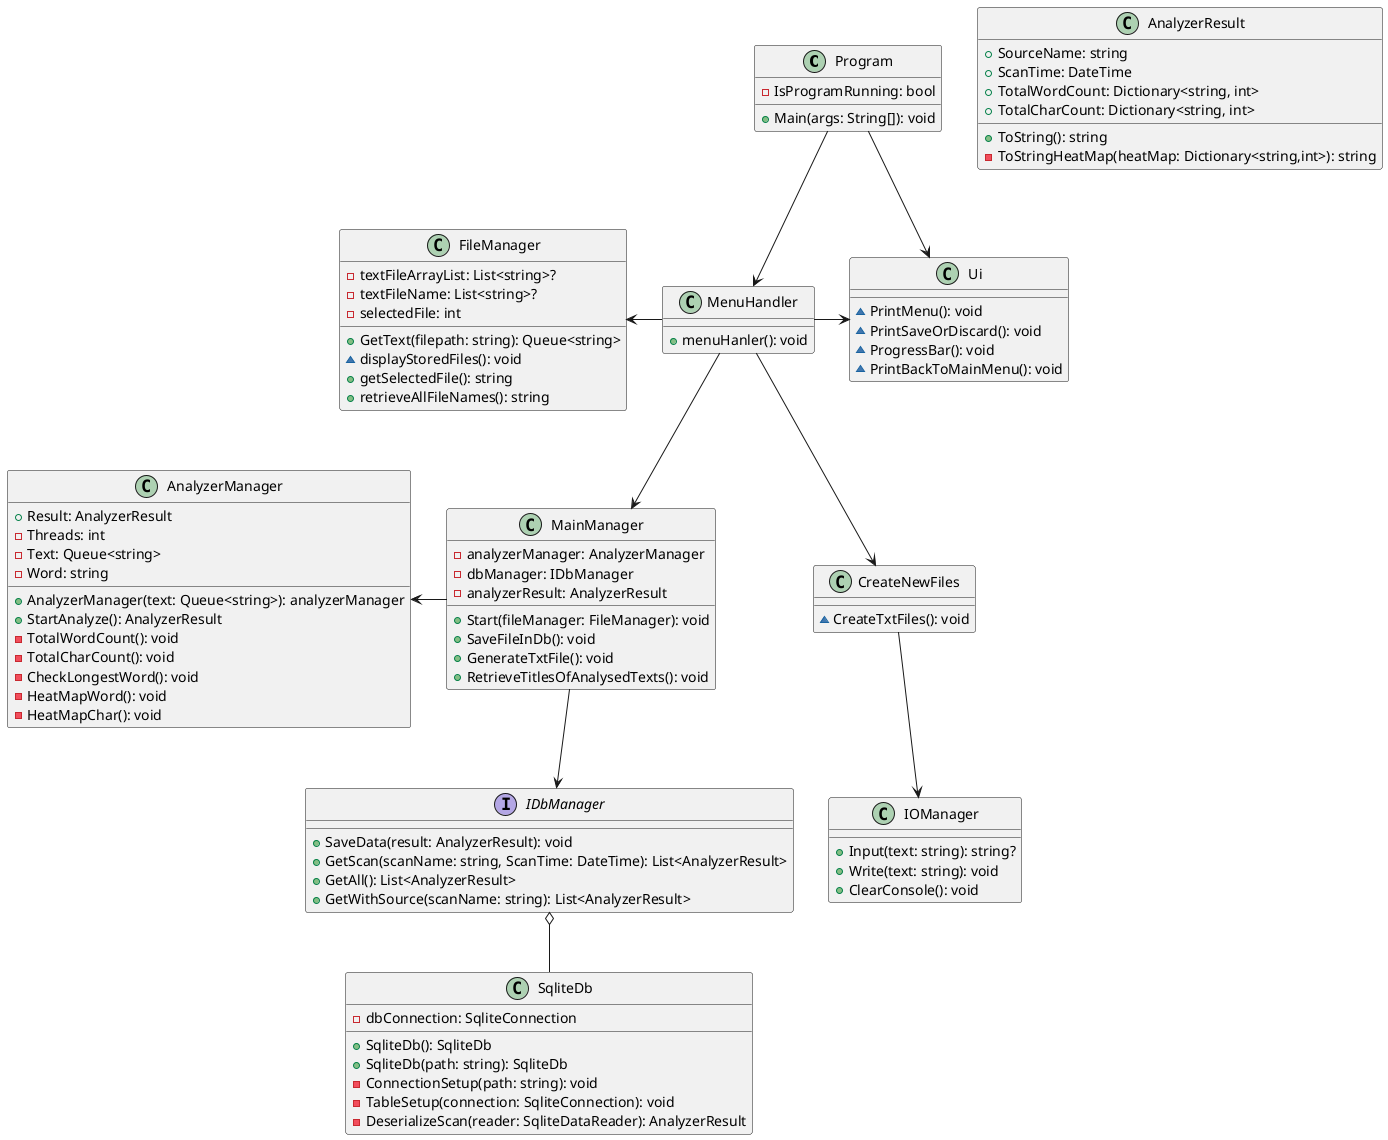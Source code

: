 @startuml
class Program {
    - IsProgramRunning: bool
    + Main(args: String[]): void
}

class MainManager {
    - analyzerManager: AnalyzerManager
    - dbManager: IDbManager
    - analyzerResult: AnalyzerResult
    
    + Start(fileManager: FileManager): void
    + SaveFileInDb(): void
    + GenerateTxtFile(): void
    + RetrieveTitlesOfAnalysedTexts(): void
}

class Ui {
    ~ PrintMenu(): void
    ~ PrintSaveOrDiscard(): void
    ~ ProgressBar(): void
    ~ PrintBackToMainMenu(): void
}

'What?
class MenuHandler {
    + menuHanler(): void
}

class CreateNewFiles {
    ~ CreateTxtFiles(): void
}

class FileManager {
    - textFileArrayList: List<string>?
    - textFileName: List<string>?
    - selectedFile: int
    
    + GetText(filepath: string): Queue<string>
    ~ displayStoredFiles(): void
    + getSelectedFile(): string
    + retrieveAllFileNames(): string
}

class IOManager {
    + Input(text: string): string?
    + Write(text: string): void
    + ClearConsole(): void
}

class AnalyzerManager {
    + Result: AnalyzerResult
    - Threads: int
    - Text: Queue<string>
    - Word: string
    
    + AnalyzerManager(text: Queue<string>): analyzerManager
    + StartAnalyze(): AnalyzerResult
    - TotalWordCount(): void
    - TotalCharCount(): void
    - CheckLongestWord(): void
    - HeatMapWord(): void
    - HeatMapChar(): void
}

class AnalyzerResult {
    + SourceName: string
    + ScanTime: DateTime
    + TotalWordCount: Dictionary<string, int>
    + TotalCharCount: Dictionary<string, int>
    
    + ToString(): string
    - ToStringHeatMap(heatMap: Dictionary<string,int>): string
}

interface IDbManager {
    + SaveData(result: AnalyzerResult): void
    + GetScan(scanName: string, ScanTime: DateTime): List<AnalyzerResult>
    + GetAll(): List<AnalyzerResult>
    + GetWithSource(scanName: string): List<AnalyzerResult>
}

class SqliteDb {
    - dbConnection: SqliteConnection
    + SqliteDb(): SqliteDb
    + SqliteDb(path: string): SqliteDb
    - ConnectionSetup(path: string): void
    - TableSetup(connection: SqliteConnection): void
    - DeserializeScan(reader: SqliteDataReader): AnalyzerResult
}

Program --> MenuHandler
Program -> Ui
MenuHandler -> Ui
MenuHandler --> MainManager
MenuHandler --> CreateNewFiles
FileManager <- MenuHandler
CreateNewFiles --> IOManager
AnalyzerManager <- MainManager
MainManager --> IDbManager
IDbManager o-- SqliteDb
@enduml